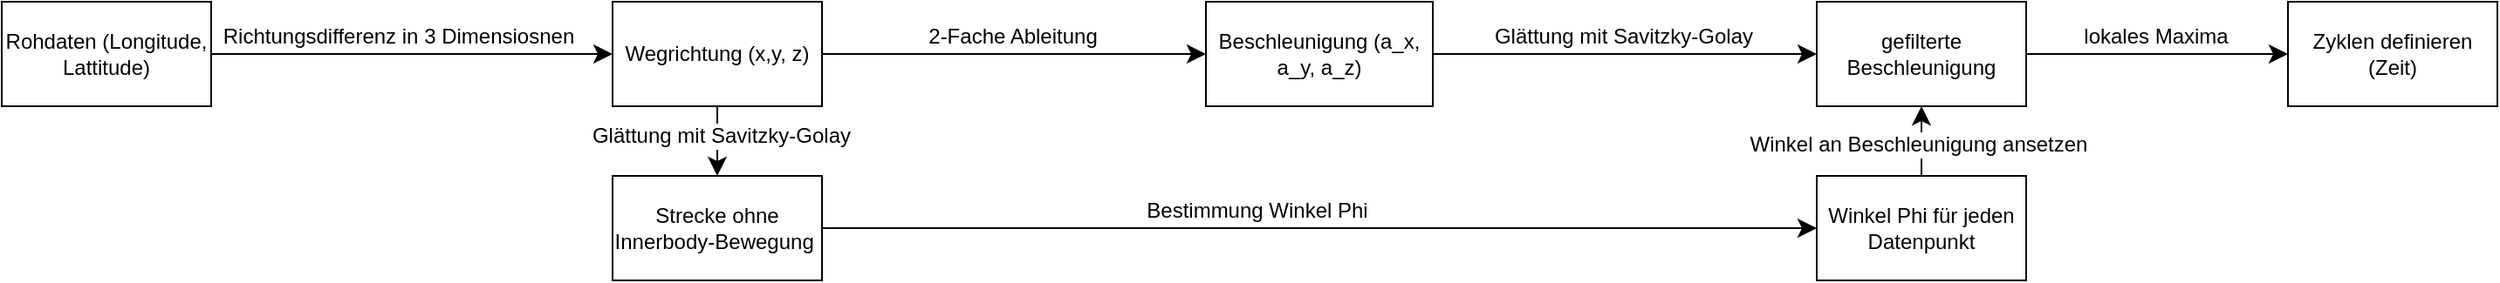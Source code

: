 <mxfile version="25.0.3">
  <diagram name="Seite-1" id="Re1bERAIJ-t_7qZEAxXh">
    <mxGraphModel dx="1147" dy="664" grid="1" gridSize="10" guides="1" tooltips="1" connect="1" arrows="1" fold="1" page="1" pageScale="1" pageWidth="827" pageHeight="1169" math="0" shadow="0">
      <root>
        <mxCell id="0" />
        <mxCell id="1" parent="0" />
        <mxCell id="_nVACLKt_RVk7SZfxOdw-1" value="Rohdaten (Longitude, Lattitude)" style="rounded=0;whiteSpace=wrap;html=1;" vertex="1" parent="1">
          <mxGeometry x="30" y="120" width="120" height="60" as="geometry" />
        </mxCell>
        <mxCell id="_nVACLKt_RVk7SZfxOdw-2" value="Beschleunigung (a_x, a_y, a_z)" style="rounded=0;whiteSpace=wrap;html=1;" vertex="1" parent="1">
          <mxGeometry x="720" y="120" width="130" height="60" as="geometry" />
        </mxCell>
        <mxCell id="_nVACLKt_RVk7SZfxOdw-3" value="Wegrichtung (x,y, z)" style="rounded=0;whiteSpace=wrap;html=1;" vertex="1" parent="1">
          <mxGeometry x="380" y="120" width="120" height="60" as="geometry" />
        </mxCell>
        <mxCell id="_nVACLKt_RVk7SZfxOdw-9" value="" style="endArrow=classic;html=1;rounded=0;fontSize=12;startSize=8;endSize=8;curved=1;exitX=1;exitY=0.5;exitDx=0;exitDy=0;entryX=0;entryY=0.5;entryDx=0;entryDy=0;" edge="1" parent="1" source="_nVACLKt_RVk7SZfxOdw-1" target="_nVACLKt_RVk7SZfxOdw-3">
          <mxGeometry width="50" height="50" relative="1" as="geometry">
            <mxPoint x="205" y="340" as="sourcePoint" />
            <mxPoint x="595" y="330" as="targetPoint" />
          </mxGeometry>
        </mxCell>
        <mxCell id="_nVACLKt_RVk7SZfxOdw-10" value="Richtungsdifferenz in 3 Dimensiosnen" style="edgeLabel;html=1;align=center;verticalAlign=middle;resizable=0;points=[];fontSize=12;" vertex="1" connectable="0" parent="_nVACLKt_RVk7SZfxOdw-9">
          <mxGeometry x="0.292" y="-2" relative="1" as="geometry">
            <mxPoint x="-42" y="-12" as="offset" />
          </mxGeometry>
        </mxCell>
        <mxCell id="_nVACLKt_RVk7SZfxOdw-11" value="gefilterte Beschleunigung" style="rounded=0;whiteSpace=wrap;html=1;" vertex="1" parent="1">
          <mxGeometry x="1070" y="120" width="120" height="60" as="geometry" />
        </mxCell>
        <mxCell id="_nVACLKt_RVk7SZfxOdw-12" value="" style="endArrow=classic;html=1;rounded=0;fontSize=12;startSize=8;endSize=8;curved=1;entryX=0;entryY=0.5;entryDx=0;entryDy=0;exitX=1;exitY=0.5;exitDx=0;exitDy=0;" edge="1" parent="1" source="_nVACLKt_RVk7SZfxOdw-2" target="_nVACLKt_RVk7SZfxOdw-11">
          <mxGeometry width="50" height="50" relative="1" as="geometry">
            <mxPoint x="450" y="410" as="sourcePoint" />
            <mxPoint x="500" y="360" as="targetPoint" />
          </mxGeometry>
        </mxCell>
        <mxCell id="_nVACLKt_RVk7SZfxOdw-13" value="Glättung mit Savitzky-Golay" style="edgeLabel;html=1;align=center;verticalAlign=middle;resizable=0;points=[];fontSize=12;" vertex="1" connectable="0" parent="_nVACLKt_RVk7SZfxOdw-12">
          <mxGeometry x="0.02" y="-4" relative="1" as="geometry">
            <mxPoint x="-3" y="-14" as="offset" />
          </mxGeometry>
        </mxCell>
        <mxCell id="_nVACLKt_RVk7SZfxOdw-16" value="" style="endArrow=classic;html=1;rounded=0;fontSize=12;startSize=8;endSize=8;curved=1;entryX=0;entryY=0.5;entryDx=0;entryDy=0;exitX=1;exitY=0.5;exitDx=0;exitDy=0;" edge="1" parent="1" source="_nVACLKt_RVk7SZfxOdw-3" target="_nVACLKt_RVk7SZfxOdw-2">
          <mxGeometry width="50" height="50" relative="1" as="geometry">
            <mxPoint x="414" y="350" as="sourcePoint" />
            <mxPoint x="674" y="350" as="targetPoint" />
          </mxGeometry>
        </mxCell>
        <mxCell id="_nVACLKt_RVk7SZfxOdw-17" value="2-Fache Ableitung" style="edgeLabel;html=1;align=center;verticalAlign=middle;resizable=0;points=[];fontSize=12;" vertex="1" connectable="0" parent="_nVACLKt_RVk7SZfxOdw-16">
          <mxGeometry x="0.02" y="-4" relative="1" as="geometry">
            <mxPoint x="-3" y="-14" as="offset" />
          </mxGeometry>
        </mxCell>
        <mxCell id="_nVACLKt_RVk7SZfxOdw-18" value="Strecke ohne Innerbody-Bewegung&amp;nbsp;" style="rounded=0;whiteSpace=wrap;html=1;" vertex="1" parent="1">
          <mxGeometry x="380" y="220" width="120" height="60" as="geometry" />
        </mxCell>
        <mxCell id="_nVACLKt_RVk7SZfxOdw-19" value="" style="endArrow=classic;html=1;rounded=0;fontSize=12;startSize=8;endSize=8;curved=1;exitX=0.5;exitY=1;exitDx=0;exitDy=0;entryX=0.5;entryY=0;entryDx=0;entryDy=0;" edge="1" parent="1" source="_nVACLKt_RVk7SZfxOdw-3" target="_nVACLKt_RVk7SZfxOdw-18">
          <mxGeometry width="50" height="50" relative="1" as="geometry">
            <mxPoint x="140" y="160" as="sourcePoint" />
            <mxPoint x="390" y="160" as="targetPoint" />
            <Array as="points" />
          </mxGeometry>
        </mxCell>
        <mxCell id="_nVACLKt_RVk7SZfxOdw-22" value="Glättung mit Savitzky-Golay" style="edgeLabel;html=1;align=center;verticalAlign=middle;resizable=0;points=[];fontSize=12;" vertex="1" connectable="0" parent="_nVACLKt_RVk7SZfxOdw-19">
          <mxGeometry x="-0.152" y="2" relative="1" as="geometry">
            <mxPoint as="offset" />
          </mxGeometry>
        </mxCell>
        <mxCell id="_nVACLKt_RVk7SZfxOdw-23" value="Winkel Phi für jeden Datenpunkt" style="rounded=0;whiteSpace=wrap;html=1;" vertex="1" parent="1">
          <mxGeometry x="1070" y="220" width="120" height="60" as="geometry" />
        </mxCell>
        <mxCell id="_nVACLKt_RVk7SZfxOdw-24" value="" style="endArrow=classic;html=1;rounded=0;fontSize=12;startSize=8;endSize=8;curved=1;exitX=1;exitY=0.5;exitDx=0;exitDy=0;entryX=0;entryY=0.5;entryDx=0;entryDy=0;" edge="1" parent="1" source="_nVACLKt_RVk7SZfxOdw-18" target="_nVACLKt_RVk7SZfxOdw-23">
          <mxGeometry width="50" height="50" relative="1" as="geometry">
            <mxPoint x="450" y="190" as="sourcePoint" />
            <mxPoint x="450" y="260" as="targetPoint" />
            <Array as="points" />
          </mxGeometry>
        </mxCell>
        <mxCell id="_nVACLKt_RVk7SZfxOdw-25" value="Bestimmung Winkel Phi" style="edgeLabel;html=1;align=center;verticalAlign=middle;resizable=0;points=[];fontSize=12;" vertex="1" connectable="0" parent="_nVACLKt_RVk7SZfxOdw-24">
          <mxGeometry x="-0.152" y="2" relative="1" as="geometry">
            <mxPoint x="7" y="-8" as="offset" />
          </mxGeometry>
        </mxCell>
        <mxCell id="_nVACLKt_RVk7SZfxOdw-26" value="" style="endArrow=classic;html=1;rounded=0;fontSize=12;startSize=8;endSize=8;curved=1;entryX=0.5;entryY=1;entryDx=0;entryDy=0;exitX=0.5;exitY=0;exitDx=0;exitDy=0;" edge="1" parent="1" source="_nVACLKt_RVk7SZfxOdw-23" target="_nVACLKt_RVk7SZfxOdw-11">
          <mxGeometry width="50" height="50" relative="1" as="geometry">
            <mxPoint x="890" y="360" as="sourcePoint" />
            <mxPoint x="940" y="310" as="targetPoint" />
          </mxGeometry>
        </mxCell>
        <mxCell id="_nVACLKt_RVk7SZfxOdw-27" value="Winkel an Beschleunigung ansetzen" style="edgeLabel;html=1;align=center;verticalAlign=middle;resizable=0;points=[];fontSize=12;" vertex="1" connectable="0" parent="_nVACLKt_RVk7SZfxOdw-26">
          <mxGeometry x="-0.094" y="2" relative="1" as="geometry">
            <mxPoint as="offset" />
          </mxGeometry>
        </mxCell>
        <mxCell id="_nVACLKt_RVk7SZfxOdw-28" value="Zyklen definieren (Zeit)" style="rounded=0;whiteSpace=wrap;html=1;" vertex="1" parent="1">
          <mxGeometry x="1340" y="120" width="120" height="60" as="geometry" />
        </mxCell>
        <mxCell id="_nVACLKt_RVk7SZfxOdw-29" value="" style="endArrow=classic;html=1;rounded=0;fontSize=12;startSize=8;endSize=8;curved=1;entryX=0;entryY=0.5;entryDx=0;entryDy=0;exitX=1;exitY=0.5;exitDx=0;exitDy=0;" edge="1" parent="1" source="_nVACLKt_RVk7SZfxOdw-11" target="_nVACLKt_RVk7SZfxOdw-28">
          <mxGeometry width="50" height="50" relative="1" as="geometry">
            <mxPoint x="960" y="530" as="sourcePoint" />
            <mxPoint x="1010" y="480" as="targetPoint" />
          </mxGeometry>
        </mxCell>
        <mxCell id="_nVACLKt_RVk7SZfxOdw-30" value="lokales Maxima" style="edgeLabel;html=1;align=center;verticalAlign=middle;resizable=0;points=[];fontSize=12;" vertex="1" connectable="0" parent="_nVACLKt_RVk7SZfxOdw-29">
          <mxGeometry x="0.369" y="-1" relative="1" as="geometry">
            <mxPoint x="-29" y="-11" as="offset" />
          </mxGeometry>
        </mxCell>
      </root>
    </mxGraphModel>
  </diagram>
</mxfile>
